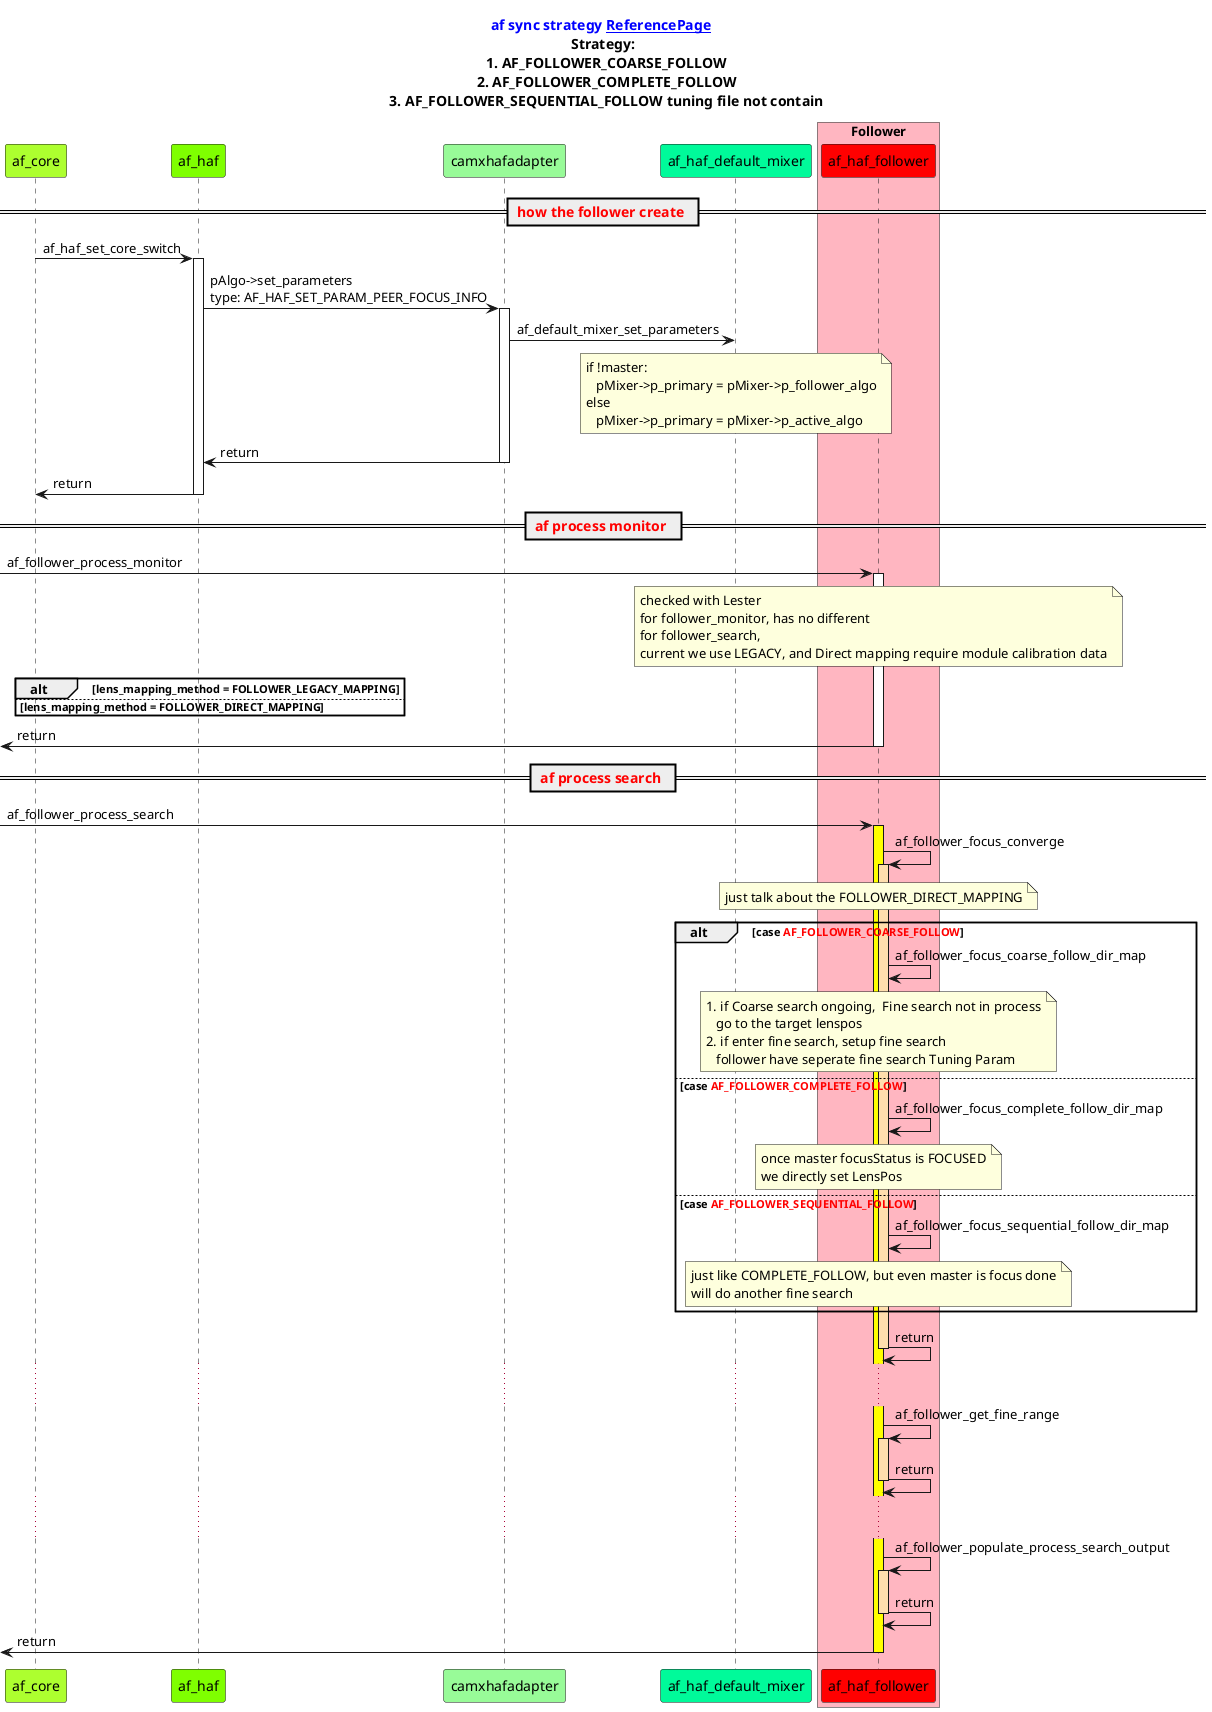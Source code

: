 @startuml
title
<size:14><color:blue>af sync strategy</color></size> [[https://confluence.qualcomm.com/confluence/display/3AWIDETELE/3A+Sync+Design ReferencePage]] 
Strategy:
  1. AF_FOLLOWER_COARSE_FOLLOW
  2. AF_FOLLOWER_COMPLETE_FOLLOW
  3. AF_FOLLOWER_SEQUENTIAL_FOLLOW tuning file not contain
end title

participant af_core #GreenYellow
participant af_haf #Chartreuse
participant camxhafadapter  #PaleGreen
participant af_haf_default_mixer  #MediumSpringGreen
box "Follower" #LightPink
participant af_haf_follower #red
end box


== <color:red><size:14> how the follower create </size></color> ==
af_core->af_haf: af_haf_set_core_switch
activate af_haf
  af_haf->camxhafadapter: pAlgo->set_parameters  \ntype: AF_HAF_SET_PARAM_PEER_FOCUS_INFO
  activate camxhafadapter
    camxhafadapter->af_haf_default_mixer: af_default_mixer_set_parameters
    note over af_haf_default_mixer
      if !master:
         pMixer->p_primary = pMixer->p_follower_algo
      else
         pMixer->p_primary = pMixer->p_active_algo
    end note
  camxhafadapter->af_haf: return
  deactivate camxhafadapter

af_haf->af_core: return
deactivate af_haf
== <color:red><size:14> af process monitor </size></color> ==
[->af_haf_follower: af_follower_process_monitor
activate af_haf_follower
  note over af_haf_follower
    checked with Lester
    for follower_monitor, has no different
    for follower_search,
    current we use LEGACY, and Direct mapping require module calibration data
  end note
  alt lens_mapping_method = FOLLOWER_LEGACY_MAPPING
  else lens_mapping_method = FOLLOWER_DIRECT_MAPPING
  end

[<-af_haf_follower: return
deactivate af_haf_follower


== <color:red><size:14> af process search </size></color> ==
[->af_haf_follower: af_follower_process_search
activate af_haf_follower #Yellow
  af_haf_follower->af_haf_follower: af_follower_focus_converge
  activate af_haf_follower #NavajoWhite
  note over af_haf_follower
    just talk about the FOLLOWER_DIRECT_MAPPING
  end note
  alt case <color:red>**AF_FOLLOWER_COARSE_FOLLOW**</color>
    af_haf_follower->af_haf_follower: af_follower_focus_coarse_follow_dir_map
    note over af_haf_follower
      1. if Coarse search ongoing,  Fine search not in process
         go to the target lenspos
      2. if enter fine search, setup fine search
         follower have seperate fine search Tuning Param
    end note
  else case <color:red>**AF_FOLLOWER_COMPLETE_FOLLOW**</color>
    af_haf_follower->af_haf_follower: af_follower_focus_complete_follow_dir_map
    note over af_haf_follower
      once master focusStatus is FOCUSED
      we directly set LensPos
    end note
  else case <color:red>**AF_FOLLOWER_SEQUENTIAL_FOLLOW**</color>
    af_haf_follower->af_haf_follower: af_follower_focus_sequential_follow_dir_map
    note over af_haf_follower
      just like COMPLETE_FOLLOW, but even master is focus done
      will do another fine search
    end note
  end

  af_haf_follower->af_haf_follower: return
  deactivate af_haf_follower

  ... ...
  af_haf_follower->af_haf_follower: af_follower_get_fine_range
  activate af_haf_follower #NavajoWhite

  af_haf_follower->af_haf_follower: return
  deactivate af_haf_follower

  ... ...
  af_haf_follower->af_haf_follower: af_follower_populate_process_search_output
  activate af_haf_follower #NavajoWhite

  af_haf_follower->af_haf_follower: return
  deactivate af_haf_follower

[<-af_haf_follower: return
deactivate af_haf_follower
@enduml
